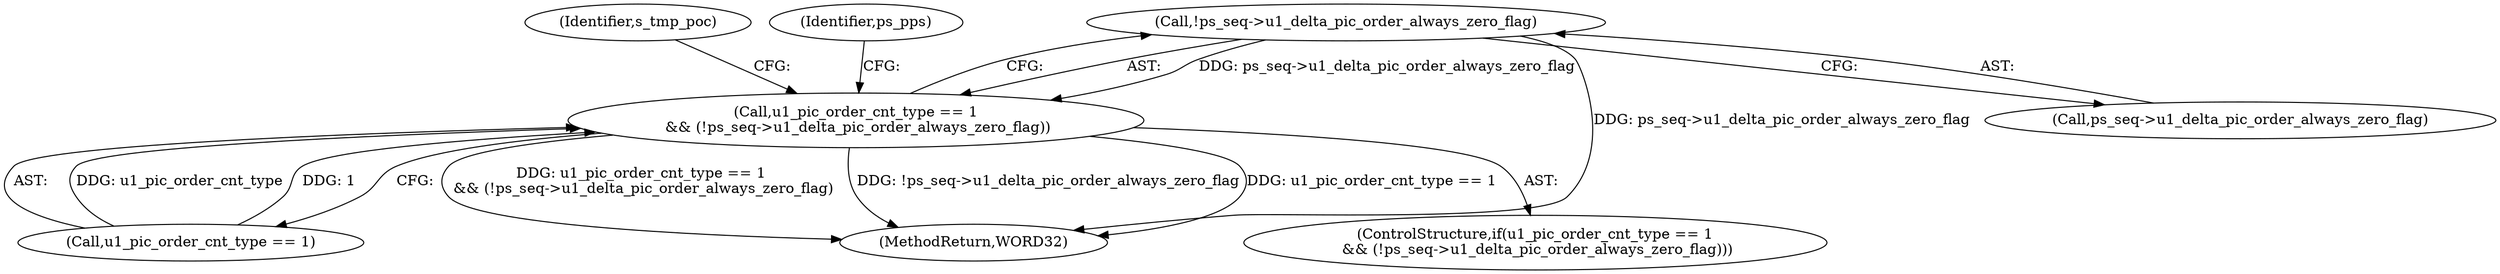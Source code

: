 digraph "0_Android_a78887bcffbc2995cf9ed72e0697acf560875e9e_2@pointer" {
"1000672" [label="(Call,!ps_seq->u1_delta_pic_order_always_zero_flag)"];
"1000668" [label="(Call,u1_pic_order_cnt_type == 1\n && (!ps_seq->u1_delta_pic_order_always_zero_flag))"];
"1000680" [label="(Identifier,s_tmp_poc)"];
"1000673" [label="(Call,ps_seq->u1_delta_pic_order_always_zero_flag)"];
"1000667" [label="(ControlStructure,if(u1_pic_order_cnt_type == 1\n && (!ps_seq->u1_delta_pic_order_always_zero_flag)))"];
"1000672" [label="(Call,!ps_seq->u1_delta_pic_order_always_zero_flag)"];
"1000669" [label="(Call,u1_pic_order_cnt_type == 1)"];
"1000668" [label="(Call,u1_pic_order_cnt_type == 1\n && (!ps_seq->u1_delta_pic_order_always_zero_flag))"];
"1000719" [label="(Identifier,ps_pps)"];
"1002570" [label="(MethodReturn,WORD32)"];
"1000672" -> "1000668"  [label="AST: "];
"1000672" -> "1000673"  [label="CFG: "];
"1000673" -> "1000672"  [label="AST: "];
"1000668" -> "1000672"  [label="CFG: "];
"1000672" -> "1002570"  [label="DDG: ps_seq->u1_delta_pic_order_always_zero_flag"];
"1000672" -> "1000668"  [label="DDG: ps_seq->u1_delta_pic_order_always_zero_flag"];
"1000668" -> "1000667"  [label="AST: "];
"1000668" -> "1000669"  [label="CFG: "];
"1000669" -> "1000668"  [label="AST: "];
"1000680" -> "1000668"  [label="CFG: "];
"1000719" -> "1000668"  [label="CFG: "];
"1000668" -> "1002570"  [label="DDG: u1_pic_order_cnt_type == 1\n && (!ps_seq->u1_delta_pic_order_always_zero_flag)"];
"1000668" -> "1002570"  [label="DDG: !ps_seq->u1_delta_pic_order_always_zero_flag"];
"1000668" -> "1002570"  [label="DDG: u1_pic_order_cnt_type == 1"];
"1000669" -> "1000668"  [label="DDG: u1_pic_order_cnt_type"];
"1000669" -> "1000668"  [label="DDG: 1"];
}
